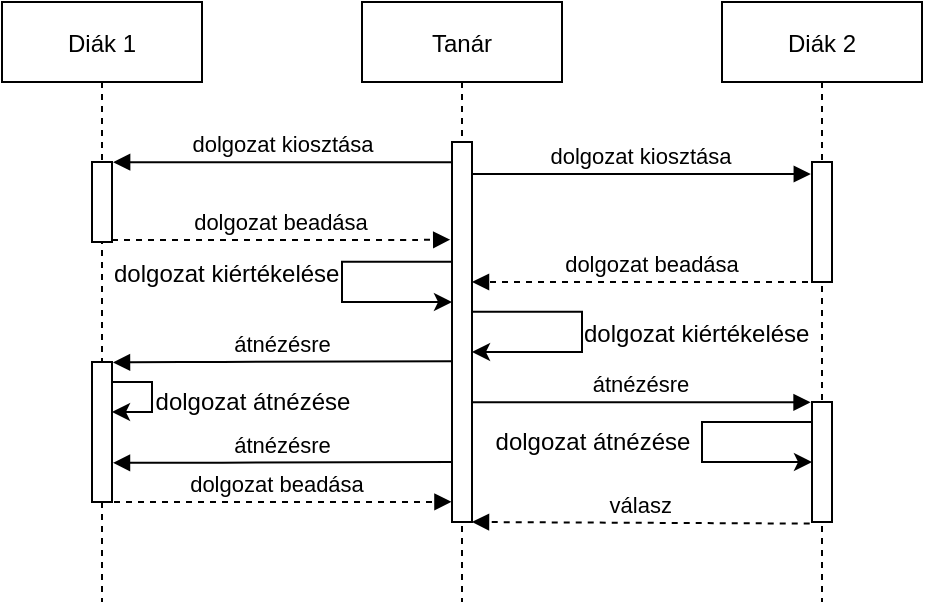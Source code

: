 <mxfile version="16.5.6" type="device"><diagram id="kgpKYQtTHZ0yAKxKKP6v" name="Page-1"><mxGraphModel dx="440" dy="301" grid="1" gridSize="10" guides="1" tooltips="1" connect="1" arrows="1" fold="1" page="1" pageScale="1" pageWidth="850" pageHeight="1100" math="0" shadow="0"><root><mxCell id="0"/><mxCell id="1" parent="0"/><mxCell id="3nuBFxr9cyL0pnOWT2aG-1" value="Tanár" style="shape=umlLifeline;perimeter=lifelinePerimeter;container=1;collapsible=0;recursiveResize=0;rounded=0;shadow=0;strokeWidth=1;" parent="1" vertex="1"><mxGeometry x="280" y="80" width="100" height="300" as="geometry"/></mxCell><mxCell id="3nuBFxr9cyL0pnOWT2aG-2" value="" style="points=[];perimeter=orthogonalPerimeter;rounded=0;shadow=0;strokeWidth=1;" parent="3nuBFxr9cyL0pnOWT2aG-1" vertex="1"><mxGeometry x="45" y="70" width="10" height="190" as="geometry"/></mxCell><mxCell id="3stQiFYthUHiMYlLnZM5-4" value="dolgozat beadása" style="verticalAlign=bottom;endArrow=block;entryX=0;entryY=0;shadow=0;strokeWidth=1;dashed=1;" edge="1" parent="3nuBFxr9cyL0pnOWT2aG-1"><mxGeometry relative="1" as="geometry"><mxPoint x="235" y="140.0" as="sourcePoint"/><mxPoint x="55" y="140.0" as="targetPoint"/></mxGeometry></mxCell><mxCell id="3stQiFYthUHiMYlLnZM5-10" value="átnézésre" style="verticalAlign=bottom;endArrow=block;shadow=0;strokeWidth=1;entryX=-0.072;entryY=0.003;entryDx=0;entryDy=0;entryPerimeter=0;" edge="1" parent="3nuBFxr9cyL0pnOWT2aG-1" target="3stQiFYthUHiMYlLnZM5-20"><mxGeometry relative="1" as="geometry"><mxPoint x="55" y="200.09" as="sourcePoint"/><mxPoint x="223.3" y="200.0" as="targetPoint"/></mxGeometry></mxCell><mxCell id="3stQiFYthUHiMYlLnZM5-18" value="" style="endArrow=classic;html=1;rounded=0;edgeStyle=orthogonalEdgeStyle;exitX=-0.039;exitY=0.315;exitDx=0;exitDy=0;exitPerimeter=0;" edge="1" parent="3nuBFxr9cyL0pnOWT2aG-1" source="3nuBFxr9cyL0pnOWT2aG-2"><mxGeometry width="50" height="50" relative="1" as="geometry"><mxPoint x="40" y="130" as="sourcePoint"/><mxPoint x="45" y="150" as="targetPoint"/><Array as="points"><mxPoint x="-10" y="130"/><mxPoint x="-10" y="150"/><mxPoint x="45" y="150"/></Array></mxGeometry></mxCell><mxCell id="3stQiFYthUHiMYlLnZM5-19" value="" style="edgeStyle=segmentEdgeStyle;endArrow=classic;html=1;rounded=0;exitX=1.041;exitY=0.447;exitDx=0;exitDy=0;exitPerimeter=0;" edge="1" parent="3nuBFxr9cyL0pnOWT2aG-1" source="3nuBFxr9cyL0pnOWT2aG-2" target="3nuBFxr9cyL0pnOWT2aG-2"><mxGeometry width="50" height="50" relative="1" as="geometry"><mxPoint x="56" y="155" as="sourcePoint"/><mxPoint x="110" y="190" as="targetPoint"/><Array as="points"><mxPoint x="110" y="155"/><mxPoint x="110" y="175"/></Array></mxGeometry></mxCell><mxCell id="3nuBFxr9cyL0pnOWT2aG-5" value="Diák 1" style="shape=umlLifeline;perimeter=lifelinePerimeter;container=1;collapsible=0;recursiveResize=0;rounded=0;shadow=0;strokeWidth=1;" parent="1" vertex="1"><mxGeometry x="100" y="80" width="100" height="300" as="geometry"/></mxCell><mxCell id="3nuBFxr9cyL0pnOWT2aG-6" value="" style="points=[];perimeter=orthogonalPerimeter;rounded=0;shadow=0;strokeWidth=1;" parent="3nuBFxr9cyL0pnOWT2aG-5" vertex="1"><mxGeometry x="45" y="80" width="10" height="40" as="geometry"/></mxCell><mxCell id="3stQiFYthUHiMYlLnZM5-14" value="" style="points=[];perimeter=orthogonalPerimeter;rounded=0;shadow=0;strokeWidth=1;" vertex="1" parent="3nuBFxr9cyL0pnOWT2aG-5"><mxGeometry x="45" y="180" width="10" height="70" as="geometry"/></mxCell><mxCell id="3stQiFYthUHiMYlLnZM5-24" value="" style="edgeStyle=segmentEdgeStyle;endArrow=classic;html=1;rounded=0;" edge="1" parent="3nuBFxr9cyL0pnOWT2aG-5" target="3stQiFYthUHiMYlLnZM5-14"><mxGeometry width="50" height="50" relative="1" as="geometry"><mxPoint x="55" y="205" as="sourcePoint"/><mxPoint x="110" y="220" as="targetPoint"/><Array as="points"><mxPoint x="55" y="190"/><mxPoint x="75" y="190"/><mxPoint x="75" y="205"/></Array></mxGeometry></mxCell><mxCell id="3nuBFxr9cyL0pnOWT2aG-8" value="dolgozat kiosztása" style="verticalAlign=bottom;endArrow=block;shadow=0;strokeWidth=1;entryX=1.056;entryY=0.003;entryDx=0;entryDy=0;entryPerimeter=0;" parent="1" source="3nuBFxr9cyL0pnOWT2aG-2" target="3nuBFxr9cyL0pnOWT2aG-6" edge="1"><mxGeometry relative="1" as="geometry"><mxPoint x="275" y="160" as="sourcePoint"/><mxPoint x="160" y="160" as="targetPoint"/></mxGeometry></mxCell><mxCell id="3nuBFxr9cyL0pnOWT2aG-9" value="dolgozat beadása" style="verticalAlign=bottom;endArrow=block;shadow=0;strokeWidth=1;dashed=1;entryX=-0.089;entryY=0.257;entryDx=0;entryDy=0;entryPerimeter=0;" parent="1" source="3nuBFxr9cyL0pnOWT2aG-6" target="3nuBFxr9cyL0pnOWT2aG-2" edge="1"><mxGeometry relative="1" as="geometry"><mxPoint x="240" y="200" as="sourcePoint"/><mxPoint x="320" y="199" as="targetPoint"/><Array as="points"><mxPoint x="180" y="199"/><mxPoint x="300" y="199"/></Array></mxGeometry></mxCell><mxCell id="3stQiFYthUHiMYlLnZM5-1" value="Diák 2" style="shape=umlLifeline;perimeter=lifelinePerimeter;container=1;collapsible=0;recursiveResize=0;rounded=0;shadow=0;strokeWidth=1;" vertex="1" parent="1"><mxGeometry x="460" y="80" width="100" height="300" as="geometry"/></mxCell><mxCell id="3stQiFYthUHiMYlLnZM5-2" value="" style="points=[];perimeter=orthogonalPerimeter;rounded=0;shadow=0;strokeWidth=1;" vertex="1" parent="3stQiFYthUHiMYlLnZM5-1"><mxGeometry x="45" y="80" width="10" height="60" as="geometry"/></mxCell><mxCell id="3stQiFYthUHiMYlLnZM5-20" value="" style="points=[];perimeter=orthogonalPerimeter;rounded=0;shadow=0;strokeWidth=1;" vertex="1" parent="3stQiFYthUHiMYlLnZM5-1"><mxGeometry x="45" y="200" width="10" height="60" as="geometry"/></mxCell><mxCell id="3stQiFYthUHiMYlLnZM5-22" value="dolgozat kiértékelése" style="text;strokeColor=none;fillColor=none;align=left;verticalAlign=middle;spacingLeft=4;spacingRight=4;overflow=hidden;points=[[0,0.5],[1,0.5]];portConstraint=eastwest;rotatable=0;" vertex="1" parent="3stQiFYthUHiMYlLnZM5-1"><mxGeometry x="-75" y="150" width="130" height="30" as="geometry"/></mxCell><mxCell id="3stQiFYthUHiMYlLnZM5-27" value="" style="edgeStyle=segmentEdgeStyle;endArrow=classic;html=1;rounded=0;exitX=-0.026;exitY=0.166;exitDx=0;exitDy=0;exitPerimeter=0;" edge="1" parent="3stQiFYthUHiMYlLnZM5-1" source="3stQiFYthUHiMYlLnZM5-20" target="3stQiFYthUHiMYlLnZM5-20"><mxGeometry width="50" height="50" relative="1" as="geometry"><mxPoint x="40" y="210" as="sourcePoint"/><mxPoint x="-124" y="230" as="targetPoint"/><Array as="points"><mxPoint x="-10" y="210"/><mxPoint x="-10" y="230"/></Array></mxGeometry></mxCell><mxCell id="3stQiFYthUHiMYlLnZM5-3" value="dolgozat kiosztása" style="verticalAlign=bottom;endArrow=block;shadow=0;strokeWidth=1;exitX=1;exitY=0.084;exitDx=0;exitDy=0;exitPerimeter=0;entryX=-0.06;entryY=0.1;entryDx=0;entryDy=0;entryPerimeter=0;" edge="1" parent="1" source="3nuBFxr9cyL0pnOWT2aG-2" target="3stQiFYthUHiMYlLnZM5-2"><mxGeometry relative="1" as="geometry"><mxPoint x="340" y="167" as="sourcePoint"/><mxPoint x="500" y="166" as="targetPoint"/></mxGeometry></mxCell><mxCell id="3stQiFYthUHiMYlLnZM5-8" value="átnézésre" style="verticalAlign=bottom;endArrow=block;shadow=0;strokeWidth=1;exitX=-0.024;exitY=0.577;exitDx=0;exitDy=0;exitPerimeter=0;entryX=1.05;entryY=0.003;entryDx=0;entryDy=0;entryPerimeter=0;" edge="1" parent="1" source="3nuBFxr9cyL0pnOWT2aG-2" target="3stQiFYthUHiMYlLnZM5-14"><mxGeometry relative="1" as="geometry"><mxPoint x="318.86" y="260.8" as="sourcePoint"/><mxPoint x="160" y="260" as="targetPoint"/><Array as="points"><mxPoint x="200" y="260"/></Array></mxGeometry></mxCell><mxCell id="3stQiFYthUHiMYlLnZM5-21" value="dolgozat kiértékelése" style="text;strokeColor=none;fillColor=none;align=left;verticalAlign=middle;spacingLeft=4;spacingRight=4;overflow=hidden;points=[[0,0.5],[1,0.5]];portConstraint=eastwest;rotatable=0;" vertex="1" parent="1"><mxGeometry x="150" y="200" width="130" height="30" as="geometry"/></mxCell><mxCell id="3stQiFYthUHiMYlLnZM5-11" value="válasz" style="verticalAlign=bottom;endArrow=block;entryX=1.114;entryY=0.745;shadow=0;strokeWidth=1;entryDx=0;entryDy=0;entryPerimeter=0;dashed=1;" edge="1" parent="1"><mxGeometry relative="1" as="geometry"><mxPoint x="503.86" y="340.8" as="sourcePoint"/><mxPoint x="335" y="340.0" as="targetPoint"/></mxGeometry></mxCell><mxCell id="3stQiFYthUHiMYlLnZM5-26" value="dolgozat beadása" style="verticalAlign=bottom;endArrow=block;shadow=0;strokeWidth=1;dashed=1;entryX=-0.027;entryY=0.947;entryDx=0;entryDy=0;entryPerimeter=0;" edge="1" parent="1" target="3nuBFxr9cyL0pnOWT2aG-2"><mxGeometry relative="1" as="geometry"><mxPoint x="150" y="330" as="sourcePoint"/><mxPoint x="320" y="330" as="targetPoint"/><Array as="points"><mxPoint x="175" y="330"/><mxPoint x="295" y="330"/></Array></mxGeometry></mxCell><mxCell id="3stQiFYthUHiMYlLnZM5-28" value="dolgozat átnézése" style="text;html=1;align=center;verticalAlign=middle;resizable=0;points=[];autosize=1;strokeColor=none;fillColor=none;" vertex="1" parent="1"><mxGeometry x="170" y="270" width="110" height="20" as="geometry"/></mxCell><mxCell id="3stQiFYthUHiMYlLnZM5-23" value="átnézésre" style="verticalAlign=bottom;endArrow=block;shadow=0;strokeWidth=1;exitX=-0.024;exitY=0.577;exitDx=0;exitDy=0;exitPerimeter=0;entryX=1.05;entryY=0.72;entryDx=0;entryDy=0;entryPerimeter=0;" edge="1" parent="1" target="3stQiFYthUHiMYlLnZM5-14"><mxGeometry relative="1" as="geometry"><mxPoint x="324.76" y="310" as="sourcePoint"/><mxPoint x="160" y="310" as="targetPoint"/><Array as="points"><mxPoint x="200" y="310.37"/></Array></mxGeometry></mxCell><mxCell id="3stQiFYthUHiMYlLnZM5-29" value="dolgozat átnézése" style="text;html=1;align=center;verticalAlign=middle;resizable=0;points=[];autosize=1;strokeColor=none;fillColor=none;" vertex="1" parent="1"><mxGeometry x="340" y="290" width="110" height="20" as="geometry"/></mxCell></root></mxGraphModel></diagram></mxfile>